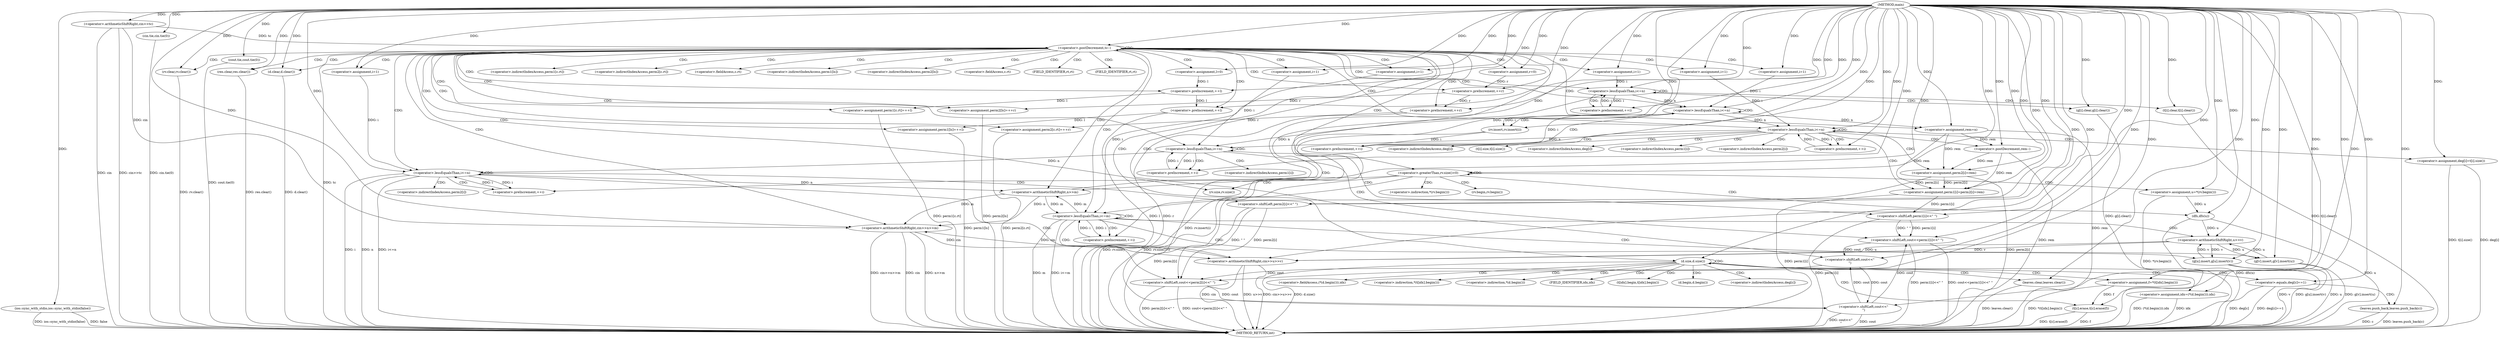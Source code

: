 digraph "main" {  
"1000182" [label = "(METHOD,main)" ]
"1000422" [label = "(METHOD_RETURN,int)" ]
"1000184" [label = "(ios::sync_with_stdio,ios::sync_with_stdio(false))" ]
"1000192" [label = "(<operator>.arithmeticShiftRight,cin>>tc)" ]
"1000187" [label = "(cin.tie,cin.tie(0))" ]
"1000189" [label = "(cout.tie,cout.tie(0))" ]
"1000196" [label = "(<operator>.postDecrement,tc--)" ]
"1000199" [label = "(<operator>.arithmeticShiftRight,cin>>n>>m)" ]
"1000270" [label = "(<operator>.assignment,rem=n)" ]
"1000343" [label = "(<operator>.assignment,l=0)" ]
"1000347" [label = "(<operator>.assignment,r=0)" ]
"1000399" [label = "(<operator>.shiftLeft,cout<<\"\n\")" ]
"1000419" [label = "(<operator>.shiftLeft,cout<<\"\n\")" ]
"1000206" [label = "(<operator>.assignment,i=1)" ]
"1000209" [label = "(<operator>.lessEqualsThan,i<=n)" ]
"1000212" [label = "(<operator>.preIncrement,++i)" ]
"1000218" [label = "(rv.clear,rv.clear())" ]
"1000224" [label = "(<operator>.assignment,i=1)" ]
"1000227" [label = "(<operator>.lessEqualsThan,i<=m)" ]
"1000230" [label = "(<operator>.preIncrement,++i)" ]
"1000247" [label = "(<operator>.assignment,i=1)" ]
"1000250" [label = "(<operator>.lessEqualsThan,i<=n)" ]
"1000253" [label = "(<operator>.preIncrement,++i)" ]
"1000255" [label = "(rv.insert,rv.insert(i))" ]
"1000258" [label = "(<operator>.greaterThan,rv.size()>0)" ]
"1000275" [label = "(<operator>.assignment,i=1)" ]
"1000278" [label = "(<operator>.lessEqualsThan,i<=n)" ]
"1000281" [label = "(<operator>.preIncrement,++i)" ]
"1000309" [label = "(d.size,d.size())" ]
"1000352" [label = "(<operator>.assignment,perm1[c.rt]=++l)" ]
"1000374" [label = "(<operator>.assignment,perm2[c.rt]=++r)" ]
"1000384" [label = "(<operator>.assignment,i=1)" ]
"1000387" [label = "(<operator>.lessEqualsThan,i<=n)" ]
"1000390" [label = "(<operator>.preIncrement,++i)" ]
"1000392" [label = "(<operator>.shiftLeft,cout<<perm1[i]<<\" \")" ]
"1000404" [label = "(<operator>.assignment,i=1)" ]
"1000407" [label = "(<operator>.lessEqualsThan,i<=n)" ]
"1000410" [label = "(<operator>.preIncrement,++i)" ]
"1000412" [label = "(<operator>.shiftLeft,cout<<perm2[i]<<\" \")" ]
"1000201" [label = "(<operator>.arithmeticShiftRight,n>>m)" ]
"1000215" [label = "(g[i].clear,g[i].clear())" ]
"1000216" [label = "(t[i].clear,t[i].clear())" ]
"1000220" [label = "(res.clear,res.clear())" ]
"1000221" [label = "(d.clear,d.clear())" ]
"1000235" [label = "(<operator>.arithmeticShiftRight,cin>>u>>v)" ]
"1000263" [label = "(<operator>.assignment,u=*(rv.begin()))" ]
"1000267" [label = "(dfs,dfs(u))" ]
"1000284" [label = "(<operator>.assignment,deg[i]=t[i].size())" ]
"1000312" [label = "(<operator>.assignment,idx=(*(d.begin())).idx)" ]
"1000319" [label = "(<operator>.assignment,f=*(t[idx].begin()))" ]
"1000324" [label = "(leaves.clear,leaves.clear())" ]
"1000362" [label = "(<operator>.assignment,perm1[ls]=++l)" ]
"1000368" [label = "(<operator>.assignment,perm2[ls]=++r)" ]
"1000241" [label = "(g[u].insert,g[u].insert(v))" ]
"1000243" [label = "(g[v].insert,g[v].insert(u))" ]
"1000339" [label = "(t[c].erase,t[c].erase(f))" ]
"1000358" [label = "(<operator>.preIncrement,++l)" ]
"1000380" [label = "(<operator>.preIncrement,++r)" ]
"1000394" [label = "(<operator>.shiftLeft,perm1[i]<<\" \")" ]
"1000414" [label = "(<operator>.shiftLeft,perm2[i]<<\" \")" ]
"1000237" [label = "(<operator>.arithmeticShiftRight,u>>v)" ]
"1000330" [label = "(<operator>.equals,deg[c]==1)" ]
"1000335" [label = "(leaves.push_back,leaves.push_back(c))" ]
"1000366" [label = "(<operator>.preIncrement,++l)" ]
"1000372" [label = "(<operator>.preIncrement,++r)" ]
"1000297" [label = "(<operator>.assignment,perm1[i]=perm2[i]=rem)" ]
"1000306" [label = "(<operator>.postDecrement,rem--)" ]
"1000301" [label = "(<operator>.assignment,perm2[i]=rem)" ]
"1000259" [label = "(rv.size,rv.size())" ]
"1000353" [label = "(<operator>.indirectIndexAccess,perm1[c.rt])" ]
"1000375" [label = "(<operator>.indirectIndexAccess,perm2[c.rt])" ]
"1000265" [label = "(<operator>.indirection,*(rv.begin()))" ]
"1000285" [label = "(<operator>.indirectIndexAccess,deg[i])" ]
"1000288" [label = "(t[i].size,t[i].size())" ]
"1000290" [label = "(<operator>.indirectIndexAccess,deg[i])" ]
"1000314" [label = "(<operator>.fieldAccess,(*(d.begin())).idx)" ]
"1000321" [label = "(<operator>.indirection,*(t[idx].begin()))" ]
"1000355" [label = "(<operator>.fieldAccess,c.rt)" ]
"1000363" [label = "(<operator>.indirectIndexAccess,perm1[ls])" ]
"1000369" [label = "(<operator>.indirectIndexAccess,perm2[ls])" ]
"1000377" [label = "(<operator>.fieldAccess,c.rt)" ]
"1000395" [label = "(<operator>.indirectIndexAccess,perm1[i])" ]
"1000415" [label = "(<operator>.indirectIndexAccess,perm2[i])" ]
"1000266" [label = "(rv.begin,rv.begin())" ]
"1000315" [label = "(<operator>.indirection,*(d.begin()))" ]
"1000317" [label = "(FIELD_IDENTIFIER,idx,idx)" ]
"1000322" [label = "(t[idx].begin,t[idx].begin())" ]
"1000357" [label = "(FIELD_IDENTIFIER,rt,rt)" ]
"1000379" [label = "(FIELD_IDENTIFIER,rt,rt)" ]
"1000316" [label = "(d.begin,d.begin())" ]
"1000331" [label = "(<operator>.indirectIndexAccess,deg[c])" ]
"1000298" [label = "(<operator>.indirectIndexAccess,perm1[i])" ]
"1000302" [label = "(<operator>.indirectIndexAccess,perm2[i])" ]
  "1000184" -> "1000422"  [ label = "DDG: ios::sync_with_stdio(false)"] 
  "1000187" -> "1000422"  [ label = "DDG: cin.tie(0)"] 
  "1000189" -> "1000422"  [ label = "DDG: cout.tie(0)"] 
  "1000192" -> "1000422"  [ label = "DDG: cin"] 
  "1000192" -> "1000422"  [ label = "DDG: cin>>tc"] 
  "1000196" -> "1000422"  [ label = "DDG: tc"] 
  "1000199" -> "1000422"  [ label = "DDG: cin"] 
  "1000199" -> "1000422"  [ label = "DDG: n>>m"] 
  "1000199" -> "1000422"  [ label = "DDG: cin>>n>>m"] 
  "1000218" -> "1000422"  [ label = "DDG: rv.clear()"] 
  "1000220" -> "1000422"  [ label = "DDG: res.clear()"] 
  "1000221" -> "1000422"  [ label = "DDG: d.clear()"] 
  "1000227" -> "1000422"  [ label = "DDG: m"] 
  "1000227" -> "1000422"  [ label = "DDG: i<=m"] 
  "1000258" -> "1000422"  [ label = "DDG: rv.size()"] 
  "1000258" -> "1000422"  [ label = "DDG: rv.size()>0"] 
  "1000270" -> "1000422"  [ label = "DDG: rem"] 
  "1000309" -> "1000422"  [ label = "DDG: d.size()"] 
  "1000352" -> "1000422"  [ label = "DDG: perm1[c.rt]"] 
  "1000362" -> "1000422"  [ label = "DDG: perm1[ls]"] 
  "1000366" -> "1000422"  [ label = "DDG: l"] 
  "1000368" -> "1000422"  [ label = "DDG: perm2[ls]"] 
  "1000374" -> "1000422"  [ label = "DDG: perm2[c.rt]"] 
  "1000380" -> "1000422"  [ label = "DDG: r"] 
  "1000407" -> "1000422"  [ label = "DDG: i"] 
  "1000407" -> "1000422"  [ label = "DDG: n"] 
  "1000407" -> "1000422"  [ label = "DDG: i<=n"] 
  "1000419" -> "1000422"  [ label = "DDG: cout"] 
  "1000419" -> "1000422"  [ label = "DDG: cout<<\"\n\""] 
  "1000414" -> "1000422"  [ label = "DDG: perm2[i]"] 
  "1000412" -> "1000422"  [ label = "DDG: perm2[i]<<\" \""] 
  "1000412" -> "1000422"  [ label = "DDG: cout<<perm2[i]<<\" \""] 
  "1000394" -> "1000422"  [ label = "DDG: perm1[i]"] 
  "1000392" -> "1000422"  [ label = "DDG: perm1[i]<<\" \""] 
  "1000392" -> "1000422"  [ label = "DDG: cout<<perm1[i]<<\" \""] 
  "1000312" -> "1000422"  [ label = "DDG: idx"] 
  "1000312" -> "1000422"  [ label = "DDG: (*(d.begin())).idx"] 
  "1000319" -> "1000422"  [ label = "DDG: *(t[idx].begin())"] 
  "1000324" -> "1000422"  [ label = "DDG: leaves.clear()"] 
  "1000330" -> "1000422"  [ label = "DDG: deg[c]"] 
  "1000330" -> "1000422"  [ label = "DDG: deg[c]==1"] 
  "1000335" -> "1000422"  [ label = "DDG: c"] 
  "1000335" -> "1000422"  [ label = "DDG: leaves.push_back(c)"] 
  "1000339" -> "1000422"  [ label = "DDG: f"] 
  "1000339" -> "1000422"  [ label = "DDG: t[c].erase(f)"] 
  "1000284" -> "1000422"  [ label = "DDG: deg[i]"] 
  "1000284" -> "1000422"  [ label = "DDG: t[i].size()"] 
  "1000297" -> "1000422"  [ label = "DDG: perm1[i]"] 
  "1000301" -> "1000422"  [ label = "DDG: perm2[i]"] 
  "1000306" -> "1000422"  [ label = "DDG: rem"] 
  "1000263" -> "1000422"  [ label = "DDG: *(rv.begin())"] 
  "1000267" -> "1000422"  [ label = "DDG: u"] 
  "1000267" -> "1000422"  [ label = "DDG: dfs(u)"] 
  "1000255" -> "1000422"  [ label = "DDG: rv.insert(i)"] 
  "1000235" -> "1000422"  [ label = "DDG: cin"] 
  "1000235" -> "1000422"  [ label = "DDG: u>>v"] 
  "1000235" -> "1000422"  [ label = "DDG: cin>>u>>v"] 
  "1000241" -> "1000422"  [ label = "DDG: v"] 
  "1000241" -> "1000422"  [ label = "DDG: g[u].insert(v)"] 
  "1000243" -> "1000422"  [ label = "DDG: u"] 
  "1000243" -> "1000422"  [ label = "DDG: g[v].insert(u)"] 
  "1000215" -> "1000422"  [ label = "DDG: g[i].clear()"] 
  "1000216" -> "1000422"  [ label = "DDG: t[i].clear()"] 
  "1000184" -> "1000422"  [ label = "DDG: false"] 
  "1000182" -> "1000184"  [ label = "DDG: "] 
  "1000182" -> "1000192"  [ label = "DDG: "] 
  "1000182" -> "1000187"  [ label = "DDG: "] 
  "1000182" -> "1000189"  [ label = "DDG: "] 
  "1000192" -> "1000196"  [ label = "DDG: tc"] 
  "1000182" -> "1000196"  [ label = "DDG: "] 
  "1000250" -> "1000270"  [ label = "DDG: n"] 
  "1000182" -> "1000270"  [ label = "DDG: "] 
  "1000182" -> "1000343"  [ label = "DDG: "] 
  "1000182" -> "1000347"  [ label = "DDG: "] 
  "1000192" -> "1000199"  [ label = "DDG: cin"] 
  "1000235" -> "1000199"  [ label = "DDG: cin"] 
  "1000182" -> "1000199"  [ label = "DDG: "] 
  "1000201" -> "1000199"  [ label = "DDG: n"] 
  "1000201" -> "1000199"  [ label = "DDG: m"] 
  "1000182" -> "1000206"  [ label = "DDG: "] 
  "1000182" -> "1000218"  [ label = "DDG: "] 
  "1000182" -> "1000224"  [ label = "DDG: "] 
  "1000182" -> "1000247"  [ label = "DDG: "] 
  "1000182" -> "1000275"  [ label = "DDG: "] 
  "1000182" -> "1000309"  [ label = "DDG: "] 
  "1000182" -> "1000384"  [ label = "DDG: "] 
  "1000419" -> "1000399"  [ label = "DDG: cout"] 
  "1000392" -> "1000399"  [ label = "DDG: cout"] 
  "1000182" -> "1000399"  [ label = "DDG: "] 
  "1000182" -> "1000404"  [ label = "DDG: "] 
  "1000399" -> "1000419"  [ label = "DDG: cout"] 
  "1000412" -> "1000419"  [ label = "DDG: cout"] 
  "1000182" -> "1000419"  [ label = "DDG: "] 
  "1000407" -> "1000201"  [ label = "DDG: n"] 
  "1000182" -> "1000201"  [ label = "DDG: "] 
  "1000227" -> "1000201"  [ label = "DDG: m"] 
  "1000206" -> "1000209"  [ label = "DDG: i"] 
  "1000212" -> "1000209"  [ label = "DDG: i"] 
  "1000182" -> "1000209"  [ label = "DDG: "] 
  "1000201" -> "1000209"  [ label = "DDG: n"] 
  "1000209" -> "1000212"  [ label = "DDG: i"] 
  "1000182" -> "1000212"  [ label = "DDG: "] 
  "1000182" -> "1000215"  [ label = "DDG: "] 
  "1000182" -> "1000216"  [ label = "DDG: "] 
  "1000182" -> "1000220"  [ label = "DDG: "] 
  "1000182" -> "1000221"  [ label = "DDG: "] 
  "1000224" -> "1000227"  [ label = "DDG: i"] 
  "1000230" -> "1000227"  [ label = "DDG: i"] 
  "1000182" -> "1000227"  [ label = "DDG: "] 
  "1000201" -> "1000227"  [ label = "DDG: m"] 
  "1000227" -> "1000230"  [ label = "DDG: i"] 
  "1000182" -> "1000230"  [ label = "DDG: "] 
  "1000247" -> "1000250"  [ label = "DDG: i"] 
  "1000253" -> "1000250"  [ label = "DDG: i"] 
  "1000182" -> "1000250"  [ label = "DDG: "] 
  "1000209" -> "1000250"  [ label = "DDG: n"] 
  "1000255" -> "1000253"  [ label = "DDG: i"] 
  "1000182" -> "1000253"  [ label = "DDG: "] 
  "1000250" -> "1000255"  [ label = "DDG: i"] 
  "1000182" -> "1000255"  [ label = "DDG: "] 
  "1000182" -> "1000258"  [ label = "DDG: "] 
  "1000275" -> "1000278"  [ label = "DDG: i"] 
  "1000281" -> "1000278"  [ label = "DDG: i"] 
  "1000182" -> "1000278"  [ label = "DDG: "] 
  "1000250" -> "1000278"  [ label = "DDG: n"] 
  "1000278" -> "1000281"  [ label = "DDG: i"] 
  "1000182" -> "1000281"  [ label = "DDG: "] 
  "1000182" -> "1000284"  [ label = "DDG: "] 
  "1000182" -> "1000324"  [ label = "DDG: "] 
  "1000358" -> "1000352"  [ label = "DDG: l"] 
  "1000380" -> "1000374"  [ label = "DDG: r"] 
  "1000384" -> "1000387"  [ label = "DDG: i"] 
  "1000390" -> "1000387"  [ label = "DDG: i"] 
  "1000182" -> "1000387"  [ label = "DDG: "] 
  "1000278" -> "1000387"  [ label = "DDG: n"] 
  "1000387" -> "1000390"  [ label = "DDG: i"] 
  "1000182" -> "1000390"  [ label = "DDG: "] 
  "1000419" -> "1000392"  [ label = "DDG: cout"] 
  "1000182" -> "1000392"  [ label = "DDG: "] 
  "1000394" -> "1000392"  [ label = "DDG: perm1[i]"] 
  "1000394" -> "1000392"  [ label = "DDG: \" \""] 
  "1000404" -> "1000407"  [ label = "DDG: i"] 
  "1000410" -> "1000407"  [ label = "DDG: i"] 
  "1000182" -> "1000407"  [ label = "DDG: "] 
  "1000387" -> "1000407"  [ label = "DDG: n"] 
  "1000407" -> "1000410"  [ label = "DDG: i"] 
  "1000182" -> "1000410"  [ label = "DDG: "] 
  "1000399" -> "1000412"  [ label = "DDG: cout"] 
  "1000182" -> "1000412"  [ label = "DDG: "] 
  "1000414" -> "1000412"  [ label = "DDG: \" \""] 
  "1000414" -> "1000412"  [ label = "DDG: perm2[i]"] 
  "1000199" -> "1000235"  [ label = "DDG: cin"] 
  "1000182" -> "1000235"  [ label = "DDG: "] 
  "1000237" -> "1000235"  [ label = "DDG: v"] 
  "1000237" -> "1000235"  [ label = "DDG: u"] 
  "1000182" -> "1000263"  [ label = "DDG: "] 
  "1000263" -> "1000267"  [ label = "DDG: u"] 
  "1000182" -> "1000267"  [ label = "DDG: "] 
  "1000182" -> "1000312"  [ label = "DDG: "] 
  "1000182" -> "1000319"  [ label = "DDG: "] 
  "1000343" -> "1000358"  [ label = "DDG: l"] 
  "1000182" -> "1000358"  [ label = "DDG: "] 
  "1000366" -> "1000362"  [ label = "DDG: l"] 
  "1000372" -> "1000368"  [ label = "DDG: r"] 
  "1000372" -> "1000380"  [ label = "DDG: r"] 
  "1000182" -> "1000380"  [ label = "DDG: "] 
  "1000297" -> "1000394"  [ label = "DDG: perm1[i]"] 
  "1000182" -> "1000394"  [ label = "DDG: "] 
  "1000301" -> "1000414"  [ label = "DDG: perm2[i]"] 
  "1000182" -> "1000414"  [ label = "DDG: "] 
  "1000267" -> "1000237"  [ label = "DDG: u"] 
  "1000243" -> "1000237"  [ label = "DDG: u"] 
  "1000182" -> "1000237"  [ label = "DDG: "] 
  "1000241" -> "1000237"  [ label = "DDG: v"] 
  "1000237" -> "1000241"  [ label = "DDG: v"] 
  "1000182" -> "1000241"  [ label = "DDG: "] 
  "1000237" -> "1000243"  [ label = "DDG: u"] 
  "1000182" -> "1000243"  [ label = "DDG: "] 
  "1000319" -> "1000339"  [ label = "DDG: f"] 
  "1000182" -> "1000339"  [ label = "DDG: "] 
  "1000358" -> "1000366"  [ label = "DDG: l"] 
  "1000182" -> "1000366"  [ label = "DDG: "] 
  "1000347" -> "1000372"  [ label = "DDG: r"] 
  "1000182" -> "1000372"  [ label = "DDG: "] 
  "1000182" -> "1000330"  [ label = "DDG: "] 
  "1000182" -> "1000335"  [ label = "DDG: "] 
  "1000301" -> "1000297"  [ label = "DDG: perm2[i]"] 
  "1000270" -> "1000297"  [ label = "DDG: rem"] 
  "1000306" -> "1000297"  [ label = "DDG: rem"] 
  "1000182" -> "1000297"  [ label = "DDG: "] 
  "1000182" -> "1000306"  [ label = "DDG: "] 
  "1000270" -> "1000306"  [ label = "DDG: rem"] 
  "1000270" -> "1000301"  [ label = "DDG: rem"] 
  "1000306" -> "1000301"  [ label = "DDG: rem"] 
  "1000182" -> "1000301"  [ label = "DDG: "] 
  "1000196" -> "1000258"  [ label = "CDG: "] 
  "1000196" -> "1000379"  [ label = "CDG: "] 
  "1000196" -> "1000362"  [ label = "CDG: "] 
  "1000196" -> "1000387"  [ label = "CDG: "] 
  "1000196" -> "1000221"  [ label = "CDG: "] 
  "1000196" -> "1000199"  [ label = "CDG: "] 
  "1000196" -> "1000227"  [ label = "CDG: "] 
  "1000196" -> "1000368"  [ label = "CDG: "] 
  "1000196" -> "1000259"  [ label = "CDG: "] 
  "1000196" -> "1000353"  [ label = "CDG: "] 
  "1000196" -> "1000404"  [ label = "CDG: "] 
  "1000196" -> "1000407"  [ label = "CDG: "] 
  "1000196" -> "1000375"  [ label = "CDG: "] 
  "1000196" -> "1000357"  [ label = "CDG: "] 
  "1000196" -> "1000363"  [ label = "CDG: "] 
  "1000196" -> "1000355"  [ label = "CDG: "] 
  "1000196" -> "1000206"  [ label = "CDG: "] 
  "1000196" -> "1000220"  [ label = "CDG: "] 
  "1000196" -> "1000250"  [ label = "CDG: "] 
  "1000196" -> "1000201"  [ label = "CDG: "] 
  "1000196" -> "1000224"  [ label = "CDG: "] 
  "1000196" -> "1000270"  [ label = "CDG: "] 
  "1000196" -> "1000352"  [ label = "CDG: "] 
  "1000196" -> "1000247"  [ label = "CDG: "] 
  "1000196" -> "1000380"  [ label = "CDG: "] 
  "1000196" -> "1000419"  [ label = "CDG: "] 
  "1000196" -> "1000384"  [ label = "CDG: "] 
  "1000196" -> "1000196"  [ label = "CDG: "] 
  "1000196" -> "1000309"  [ label = "CDG: "] 
  "1000196" -> "1000399"  [ label = "CDG: "] 
  "1000196" -> "1000377"  [ label = "CDG: "] 
  "1000196" -> "1000366"  [ label = "CDG: "] 
  "1000196" -> "1000347"  [ label = "CDG: "] 
  "1000196" -> "1000374"  [ label = "CDG: "] 
  "1000196" -> "1000358"  [ label = "CDG: "] 
  "1000196" -> "1000343"  [ label = "CDG: "] 
  "1000196" -> "1000218"  [ label = "CDG: "] 
  "1000196" -> "1000278"  [ label = "CDG: "] 
  "1000196" -> "1000372"  [ label = "CDG: "] 
  "1000196" -> "1000209"  [ label = "CDG: "] 
  "1000196" -> "1000369"  [ label = "CDG: "] 
  "1000196" -> "1000275"  [ label = "CDG: "] 
  "1000209" -> "1000216"  [ label = "CDG: "] 
  "1000209" -> "1000212"  [ label = "CDG: "] 
  "1000209" -> "1000215"  [ label = "CDG: "] 
  "1000209" -> "1000209"  [ label = "CDG: "] 
  "1000227" -> "1000227"  [ label = "CDG: "] 
  "1000227" -> "1000243"  [ label = "CDG: "] 
  "1000227" -> "1000235"  [ label = "CDG: "] 
  "1000227" -> "1000230"  [ label = "CDG: "] 
  "1000227" -> "1000237"  [ label = "CDG: "] 
  "1000227" -> "1000241"  [ label = "CDG: "] 
  "1000250" -> "1000255"  [ label = "CDG: "] 
  "1000250" -> "1000250"  [ label = "CDG: "] 
  "1000250" -> "1000253"  [ label = "CDG: "] 
  "1000258" -> "1000258"  [ label = "CDG: "] 
  "1000258" -> "1000259"  [ label = "CDG: "] 
  "1000258" -> "1000265"  [ label = "CDG: "] 
  "1000258" -> "1000263"  [ label = "CDG: "] 
  "1000258" -> "1000266"  [ label = "CDG: "] 
  "1000258" -> "1000267"  [ label = "CDG: "] 
  "1000278" -> "1000285"  [ label = "CDG: "] 
  "1000278" -> "1000302"  [ label = "CDG: "] 
  "1000278" -> "1000298"  [ label = "CDG: "] 
  "1000278" -> "1000281"  [ label = "CDG: "] 
  "1000278" -> "1000284"  [ label = "CDG: "] 
  "1000278" -> "1000288"  [ label = "CDG: "] 
  "1000278" -> "1000297"  [ label = "CDG: "] 
  "1000278" -> "1000290"  [ label = "CDG: "] 
  "1000278" -> "1000306"  [ label = "CDG: "] 
  "1000278" -> "1000278"  [ label = "CDG: "] 
  "1000278" -> "1000301"  [ label = "CDG: "] 
  "1000309" -> "1000315"  [ label = "CDG: "] 
  "1000309" -> "1000312"  [ label = "CDG: "] 
  "1000309" -> "1000321"  [ label = "CDG: "] 
  "1000309" -> "1000330"  [ label = "CDG: "] 
  "1000309" -> "1000316"  [ label = "CDG: "] 
  "1000309" -> "1000314"  [ label = "CDG: "] 
  "1000309" -> "1000339"  [ label = "CDG: "] 
  "1000309" -> "1000324"  [ label = "CDG: "] 
  "1000309" -> "1000309"  [ label = "CDG: "] 
  "1000309" -> "1000319"  [ label = "CDG: "] 
  "1000309" -> "1000331"  [ label = "CDG: "] 
  "1000309" -> "1000317"  [ label = "CDG: "] 
  "1000309" -> "1000322"  [ label = "CDG: "] 
  "1000387" -> "1000387"  [ label = "CDG: "] 
  "1000387" -> "1000392"  [ label = "CDG: "] 
  "1000387" -> "1000394"  [ label = "CDG: "] 
  "1000387" -> "1000390"  [ label = "CDG: "] 
  "1000387" -> "1000395"  [ label = "CDG: "] 
  "1000407" -> "1000415"  [ label = "CDG: "] 
  "1000407" -> "1000407"  [ label = "CDG: "] 
  "1000407" -> "1000412"  [ label = "CDG: "] 
  "1000407" -> "1000410"  [ label = "CDG: "] 
  "1000407" -> "1000414"  [ label = "CDG: "] 
  "1000330" -> "1000335"  [ label = "CDG: "] 
}
